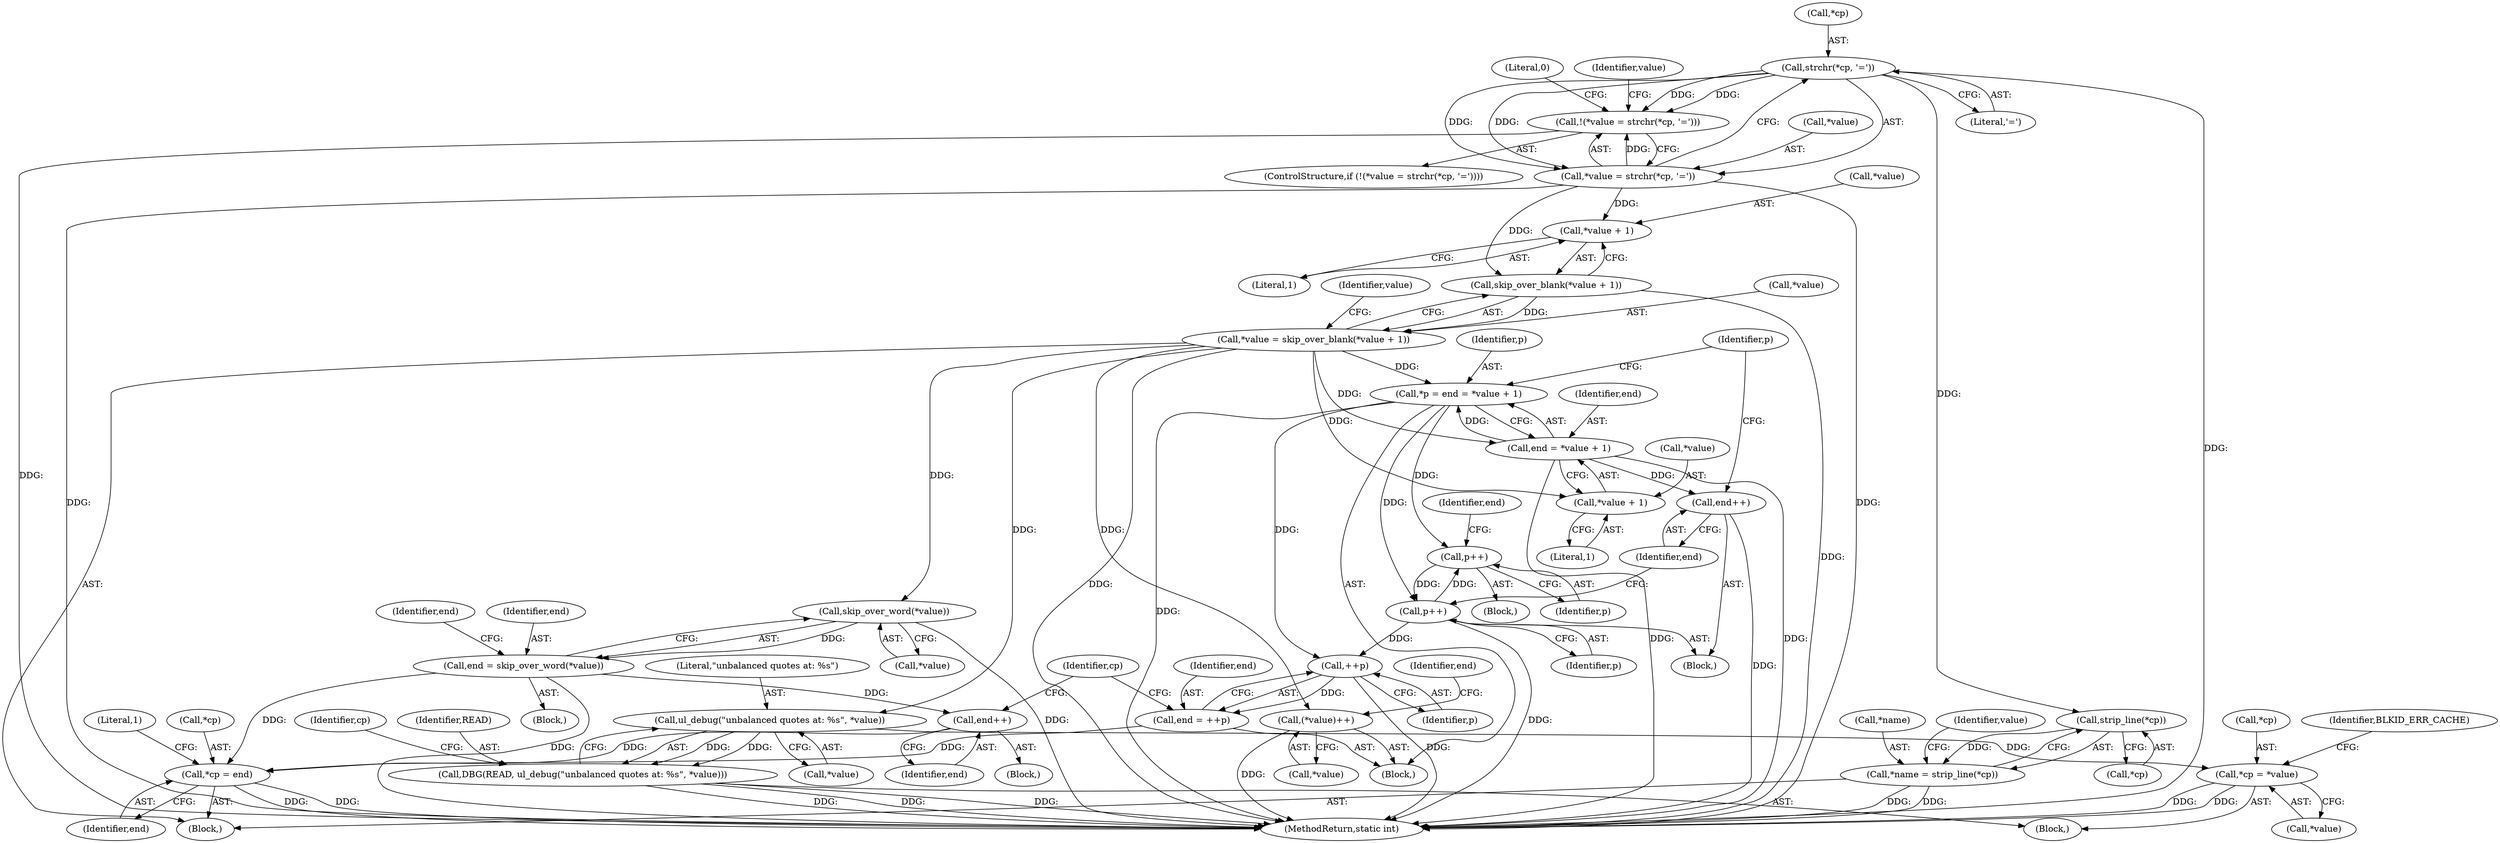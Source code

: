 digraph "0_util-linux_89e90ae7b2826110ea28c1c0eb8e7c56c3907bdc@API" {
"1000124" [label="(Call,strchr(*cp, '='))"];
"1000120" [label="(Call,!(*value = strchr(*cp, '=')))"];
"1000121" [label="(Call,*value = strchr(*cp, '='))"];
"1000144" [label="(Call,skip_over_blank(*value + 1))"];
"1000141" [label="(Call,*value = skip_over_blank(*value + 1))"];
"1000157" [label="(Call,*p = end = *value + 1)"];
"1000175" [label="(Call,p++)"];
"1000195" [label="(Call,p++)"];
"1000228" [label="(Call,++p)"];
"1000226" [label="(Call,end = ++p)"];
"1000247" [label="(Call,*cp = end)"];
"1000159" [label="(Call,end = *value + 1)"];
"1000197" [label="(Call,end++)"];
"1000161" [label="(Call,*value + 1)"];
"1000207" [label="(Call,ul_debug(\"unbalanced quotes at: %s\", *value))"];
"1000205" [label="(Call,DBG(READ, ul_debug(\"unbalanced quotes at: %s\", *value)))"];
"1000211" [label="(Call,*cp = *value)"];
"1000219" [label="(Call,(*value)++)"];
"1000234" [label="(Call,skip_over_word(*value))"];
"1000232" [label="(Call,end = skip_over_word(*value))"];
"1000245" [label="(Call,end++)"];
"1000145" [label="(Call,*value + 1)"];
"1000138" [label="(Call,strip_line(*cp))"];
"1000135" [label="(Call,*name = strip_line(*cp))"];
"1000214" [label="(Call,*value)"];
"1000219" [label="(Call,(*value)++)"];
"1000218" [label="(Identifier,BLKID_ERR_CACHE)"];
"1000142" [label="(Call,*value)"];
"1000253" [label="(MethodReturn,static int)"];
"1000213" [label="(Identifier,cp)"];
"1000175" [label="(Call,p++)"];
"1000129" [label="(Literal,0)"];
"1000232" [label="(Call,end = skip_over_word(*value))"];
"1000211" [label="(Call,*cp = *value)"];
"1000161" [label="(Call,*value + 1)"];
"1000119" [label="(ControlStructure,if (!(*value = strchr(*cp, '='))))"];
"1000158" [label="(Identifier,p)"];
"1000246" [label="(Identifier,end)"];
"1000139" [label="(Call,*cp)"];
"1000207" [label="(Call,ul_debug(\"unbalanced quotes at: %s\", *value))"];
"1000245" [label="(Call,end++)"];
"1000160" [label="(Identifier,end)"];
"1000208" [label="(Literal,\"unbalanced quotes at: %s\")"];
"1000235" [label="(Call,*value)"];
"1000212" [label="(Call,*cp)"];
"1000159" [label="(Call,end = *value + 1)"];
"1000162" [label="(Call,*value)"];
"1000105" [label="(Block,)"];
"1000120" [label="(Call,!(*value = strchr(*cp, '=')))"];
"1000125" [label="(Call,*cp)"];
"1000167" [label="(Identifier,p)"];
"1000224" [label="(Identifier,end)"];
"1000148" [label="(Literal,1)"];
"1000157" [label="(Call,*p = end = *value + 1)"];
"1000143" [label="(Identifier,value)"];
"1000122" [label="(Call,*value)"];
"1000155" [label="(Block,)"];
"1000144" [label="(Call,skip_over_blank(*value + 1))"];
"1000247" [label="(Call,*cp = end)"];
"1000206" [label="(Identifier,READ)"];
"1000240" [label="(Block,)"];
"1000220" [label="(Call,*value)"];
"1000226" [label="(Call,end = ++p)"];
"1000141" [label="(Call,*value = skip_over_blank(*value + 1))"];
"1000174" [label="(Block,)"];
"1000176" [label="(Identifier,p)"];
"1000252" [label="(Literal,1)"];
"1000168" [label="(Block,)"];
"1000198" [label="(Identifier,end)"];
"1000124" [label="(Call,strchr(*cp, '='))"];
"1000248" [label="(Call,*cp)"];
"1000209" [label="(Call,*value)"];
"1000233" [label="(Identifier,end)"];
"1000135" [label="(Call,*name = strip_line(*cp))"];
"1000136" [label="(Call,*name)"];
"1000133" [label="(Identifier,value)"];
"1000228" [label="(Call,++p)"];
"1000227" [label="(Identifier,end)"];
"1000196" [label="(Identifier,p)"];
"1000231" [label="(Block,)"];
"1000138" [label="(Call,strip_line(*cp))"];
"1000127" [label="(Literal,'=')"];
"1000164" [label="(Literal,1)"];
"1000205" [label="(Call,DBG(READ, ul_debug(\"unbalanced quotes at: %s\", *value)))"];
"1000204" [label="(Block,)"];
"1000250" [label="(Identifier,end)"];
"1000234" [label="(Call,skip_over_word(*value))"];
"1000121" [label="(Call,*value = strchr(*cp, '='))"];
"1000179" [label="(Identifier,end)"];
"1000195" [label="(Call,p++)"];
"1000197" [label="(Call,end++)"];
"1000239" [label="(Identifier,end)"];
"1000153" [label="(Identifier,value)"];
"1000249" [label="(Identifier,cp)"];
"1000146" [label="(Call,*value)"];
"1000145" [label="(Call,*value + 1)"];
"1000229" [label="(Identifier,p)"];
"1000124" -> "1000121"  [label="AST: "];
"1000124" -> "1000127"  [label="CFG: "];
"1000125" -> "1000124"  [label="AST: "];
"1000127" -> "1000124"  [label="AST: "];
"1000121" -> "1000124"  [label="CFG: "];
"1000124" -> "1000253"  [label="DDG: "];
"1000124" -> "1000120"  [label="DDG: "];
"1000124" -> "1000120"  [label="DDG: "];
"1000124" -> "1000121"  [label="DDG: "];
"1000124" -> "1000121"  [label="DDG: "];
"1000124" -> "1000138"  [label="DDG: "];
"1000120" -> "1000119"  [label="AST: "];
"1000120" -> "1000121"  [label="CFG: "];
"1000121" -> "1000120"  [label="AST: "];
"1000129" -> "1000120"  [label="CFG: "];
"1000133" -> "1000120"  [label="CFG: "];
"1000120" -> "1000253"  [label="DDG: "];
"1000121" -> "1000120"  [label="DDG: "];
"1000122" -> "1000121"  [label="AST: "];
"1000121" -> "1000253"  [label="DDG: "];
"1000121" -> "1000253"  [label="DDG: "];
"1000121" -> "1000144"  [label="DDG: "];
"1000121" -> "1000145"  [label="DDG: "];
"1000144" -> "1000141"  [label="AST: "];
"1000144" -> "1000145"  [label="CFG: "];
"1000145" -> "1000144"  [label="AST: "];
"1000141" -> "1000144"  [label="CFG: "];
"1000144" -> "1000253"  [label="DDG: "];
"1000144" -> "1000141"  [label="DDG: "];
"1000141" -> "1000105"  [label="AST: "];
"1000142" -> "1000141"  [label="AST: "];
"1000153" -> "1000141"  [label="CFG: "];
"1000141" -> "1000253"  [label="DDG: "];
"1000141" -> "1000157"  [label="DDG: "];
"1000141" -> "1000159"  [label="DDG: "];
"1000141" -> "1000161"  [label="DDG: "];
"1000141" -> "1000207"  [label="DDG: "];
"1000141" -> "1000219"  [label="DDG: "];
"1000141" -> "1000234"  [label="DDG: "];
"1000157" -> "1000155"  [label="AST: "];
"1000157" -> "1000159"  [label="CFG: "];
"1000158" -> "1000157"  [label="AST: "];
"1000159" -> "1000157"  [label="AST: "];
"1000167" -> "1000157"  [label="CFG: "];
"1000157" -> "1000253"  [label="DDG: "];
"1000159" -> "1000157"  [label="DDG: "];
"1000157" -> "1000175"  [label="DDG: "];
"1000157" -> "1000195"  [label="DDG: "];
"1000157" -> "1000228"  [label="DDG: "];
"1000175" -> "1000174"  [label="AST: "];
"1000175" -> "1000176"  [label="CFG: "];
"1000176" -> "1000175"  [label="AST: "];
"1000179" -> "1000175"  [label="CFG: "];
"1000195" -> "1000175"  [label="DDG: "];
"1000175" -> "1000195"  [label="DDG: "];
"1000195" -> "1000168"  [label="AST: "];
"1000195" -> "1000196"  [label="CFG: "];
"1000196" -> "1000195"  [label="AST: "];
"1000198" -> "1000195"  [label="CFG: "];
"1000195" -> "1000253"  [label="DDG: "];
"1000195" -> "1000228"  [label="DDG: "];
"1000228" -> "1000226"  [label="AST: "];
"1000228" -> "1000229"  [label="CFG: "];
"1000229" -> "1000228"  [label="AST: "];
"1000226" -> "1000228"  [label="CFG: "];
"1000228" -> "1000253"  [label="DDG: "];
"1000228" -> "1000226"  [label="DDG: "];
"1000226" -> "1000155"  [label="AST: "];
"1000227" -> "1000226"  [label="AST: "];
"1000249" -> "1000226"  [label="CFG: "];
"1000226" -> "1000247"  [label="DDG: "];
"1000247" -> "1000105"  [label="AST: "];
"1000247" -> "1000250"  [label="CFG: "];
"1000248" -> "1000247"  [label="AST: "];
"1000250" -> "1000247"  [label="AST: "];
"1000252" -> "1000247"  [label="CFG: "];
"1000247" -> "1000253"  [label="DDG: "];
"1000247" -> "1000253"  [label="DDG: "];
"1000232" -> "1000247"  [label="DDG: "];
"1000245" -> "1000247"  [label="DDG: "];
"1000159" -> "1000161"  [label="CFG: "];
"1000160" -> "1000159"  [label="AST: "];
"1000161" -> "1000159"  [label="AST: "];
"1000159" -> "1000253"  [label="DDG: "];
"1000159" -> "1000253"  [label="DDG: "];
"1000159" -> "1000197"  [label="DDG: "];
"1000197" -> "1000168"  [label="AST: "];
"1000197" -> "1000198"  [label="CFG: "];
"1000198" -> "1000197"  [label="AST: "];
"1000167" -> "1000197"  [label="CFG: "];
"1000197" -> "1000253"  [label="DDG: "];
"1000161" -> "1000164"  [label="CFG: "];
"1000162" -> "1000161"  [label="AST: "];
"1000164" -> "1000161"  [label="AST: "];
"1000207" -> "1000205"  [label="AST: "];
"1000207" -> "1000209"  [label="CFG: "];
"1000208" -> "1000207"  [label="AST: "];
"1000209" -> "1000207"  [label="AST: "];
"1000205" -> "1000207"  [label="CFG: "];
"1000207" -> "1000205"  [label="DDG: "];
"1000207" -> "1000205"  [label="DDG: "];
"1000207" -> "1000211"  [label="DDG: "];
"1000205" -> "1000204"  [label="AST: "];
"1000206" -> "1000205"  [label="AST: "];
"1000213" -> "1000205"  [label="CFG: "];
"1000205" -> "1000253"  [label="DDG: "];
"1000205" -> "1000253"  [label="DDG: "];
"1000205" -> "1000253"  [label="DDG: "];
"1000211" -> "1000204"  [label="AST: "];
"1000211" -> "1000214"  [label="CFG: "];
"1000212" -> "1000211"  [label="AST: "];
"1000214" -> "1000211"  [label="AST: "];
"1000218" -> "1000211"  [label="CFG: "];
"1000211" -> "1000253"  [label="DDG: "];
"1000211" -> "1000253"  [label="DDG: "];
"1000219" -> "1000155"  [label="AST: "];
"1000219" -> "1000220"  [label="CFG: "];
"1000220" -> "1000219"  [label="AST: "];
"1000224" -> "1000219"  [label="CFG: "];
"1000219" -> "1000253"  [label="DDG: "];
"1000234" -> "1000232"  [label="AST: "];
"1000234" -> "1000235"  [label="CFG: "];
"1000235" -> "1000234"  [label="AST: "];
"1000232" -> "1000234"  [label="CFG: "];
"1000234" -> "1000253"  [label="DDG: "];
"1000234" -> "1000232"  [label="DDG: "];
"1000232" -> "1000231"  [label="AST: "];
"1000233" -> "1000232"  [label="AST: "];
"1000239" -> "1000232"  [label="CFG: "];
"1000232" -> "1000253"  [label="DDG: "];
"1000232" -> "1000245"  [label="DDG: "];
"1000245" -> "1000240"  [label="AST: "];
"1000245" -> "1000246"  [label="CFG: "];
"1000246" -> "1000245"  [label="AST: "];
"1000249" -> "1000245"  [label="CFG: "];
"1000145" -> "1000148"  [label="CFG: "];
"1000146" -> "1000145"  [label="AST: "];
"1000148" -> "1000145"  [label="AST: "];
"1000138" -> "1000135"  [label="AST: "];
"1000138" -> "1000139"  [label="CFG: "];
"1000139" -> "1000138"  [label="AST: "];
"1000135" -> "1000138"  [label="CFG: "];
"1000138" -> "1000135"  [label="DDG: "];
"1000135" -> "1000105"  [label="AST: "];
"1000136" -> "1000135"  [label="AST: "];
"1000143" -> "1000135"  [label="CFG: "];
"1000135" -> "1000253"  [label="DDG: "];
"1000135" -> "1000253"  [label="DDG: "];
}
